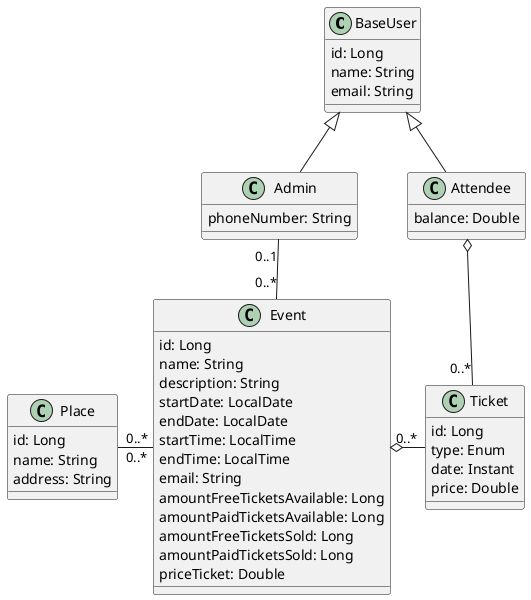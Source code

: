 @startuml architecture_overview

class BaseUser {
  id: Long
  name: String
  email: String
}

class Admin {
  phoneNumber: String
}

class Attendee {
  balance: Double
}

class Event {
  id: Long
  name: String
  description: String
  startDate: LocalDate
  endDate: LocalDate
  startTime: LocalTime
  endTime: LocalTime
  email: String
  amountFreeTicketsAvailable: Long
  amountPaidTicketsAvailable: Long
  amountFreeTicketsSold: Long
  amountPaidTicketsSold: Long
  priceTicket: Double
}

class Ticket {
  id: Long
  type: Enum
  date: Instant
  price: Double
}

class Place {
  id: Long
  name: String
  address: String
}

BaseUser        <|--          Admin
BaseUser        <|--          Attendee
   Admin "0..1"   --   "0..*" Event
   Place "0..*"    -   "0..*" Event
   Event          o-   "0..*" Ticket
Attendee          o-   "0..*" Ticket

@enduml
